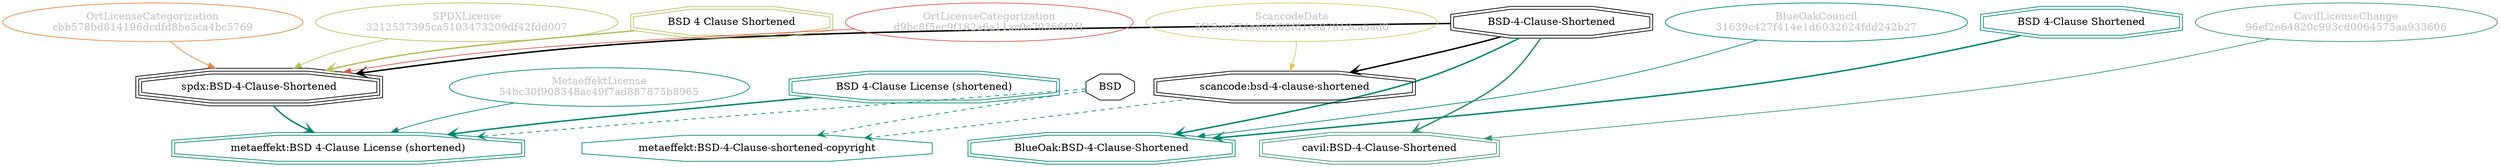 strict digraph {
    node [shape=box];
    graph [splines=curved];
    527 [label="SPDXLicense\n3212537395ca5103473209df42fdd007"
        ,fontcolor=gray
        ,color="#b8bf62"
        ,fillcolor="beige;1"
        ,shape=ellipse];
    528 [label="spdx:BSD-4-Clause-Shortened"
        ,shape=tripleoctagon];
    529 [label="BSD-4-Clause-Shortened"
        ,shape=doubleoctagon];
    530 [label="BSD 4 Clause Shortened"
        ,color="#b8bf62"
        ,shape=doubleoctagon];
    5935 [label=BSD,shape=octagon];
    8812 [label="BlueOakCouncil\n31639c427f414e1d6032624fdd242b27"
         ,fontcolor=gray
         ,color="#00876c"
         ,fillcolor="beige;1"
         ,shape=ellipse];
    8813 [label="BlueOak:BSD-4-Clause-Shortened"
         ,color="#00876c"
         ,shape=doubleoctagon];
    8814 [label="BSD 4-Clause Shortened"
         ,color="#00876c"
         ,shape=doubleoctagon];
    12852 [label="ScancodeData\n5f15ae534ea01f08fd1ce87813ca5ad0"
          ,fontcolor=gray
          ,color="#dac767"
          ,fillcolor="beige;1"
          ,shape=ellipse];
    12853 [label="scancode:bsd-4-clause-shortened"
          ,shape=doubleoctagon];
    28634 [label="OrtLicenseCategorization\nd9bc8f5ec9f182a6a11ac0c79366f3f1"
          ,fontcolor=gray
          ,color="#dc574a"
          ,fillcolor="beige;1"
          ,shape=ellipse];
    35483 [label="OrtLicenseCategorization\ncbb578bd814196dcdfd8be5ca4bc5769"
          ,fontcolor=gray
          ,color="#e18745"
          ,fillcolor="beige;1"
          ,shape=ellipse];
    36598 [label="CavilLicenseChange\n96ef2e64820c993cd0064575aa933606"
          ,fontcolor=gray
          ,color="#379469"
          ,fillcolor="beige;1"
          ,shape=ellipse];
    36599 [label="cavil:BSD-4-Clause-Shortened"
          ,color="#379469"
          ,shape=doubleoctagon];
    39346 [label="metaeffekt:BSD-4-Clause-shortened-copyright"
          ,color="#00876c"
          ,shape=octagon];
    39350 [label="MetaeffektLicense\n54bc30f908348ac49f7ad887875b8965"
          ,fontcolor=gray
          ,color="#00876c"
          ,fillcolor="beige;1"
          ,shape=ellipse];
    39351 [label="metaeffekt:BSD 4-Clause License (shortened)"
          ,color="#00876c"
          ,shape=doubleoctagon];
    39352 [label="BSD 4-Clause License (shortened)"
          ,color="#00876c"
          ,shape=doubleoctagon];
    527 -> 528 [weight=0.5
               ,color="#b8bf62"];
    528 -> 39351 [style=bold
                 ,arrowhead=vee
                 ,weight=0.7
                 ,color="#00876c"];
    529 -> 528 [style=bold
               ,arrowhead=vee
               ,weight=0.7];
    529 -> 8813 [style=bold
                ,arrowhead=vee
                ,weight=0.7
                ,color="#00876c"];
    529 -> 12853 [style=bold
                 ,arrowhead=vee
                 ,weight=0.7];
    529 -> 36599 [style=bold
                 ,arrowhead=vee
                 ,weight=0.7
                 ,color="#379469"];
    529 -> 36599 [style=bold
                 ,arrowhead=vee
                 ,weight=0.7
                 ,color="#379469"];
    530 -> 528 [style=bold
               ,arrowhead=vee
               ,weight=0.7
               ,color="#b8bf62"];
    5935 -> 39346 [style=dashed
                  ,arrowhead=vee
                  ,weight=0.5
                  ,color="#00876c"];
    5935 -> 39351 [style=dashed
                  ,arrowhead=vee
                  ,weight=0.5
                  ,color="#00876c"];
    8812 -> 8813 [weight=0.5
                 ,color="#00876c"];
    8814 -> 8813 [style=bold
                 ,arrowhead=vee
                 ,weight=0.7
                 ,color="#00876c"];
    12852 -> 12853 [weight=0.5
                   ,color="#dac767"];
    12853 -> 39346 [style=dashed
                   ,arrowhead=vee
                   ,weight=0.5
                   ,color="#00876c"];
    28634 -> 528 [weight=0.5
                 ,color="#dc574a"];
    35483 -> 528 [weight=0.5
                 ,color="#e18745"];
    36598 -> 36599 [weight=0.5
                   ,color="#379469"];
    39350 -> 39351 [weight=0.5
                   ,color="#00876c"];
    39352 -> 39351 [style=bold
                   ,arrowhead=vee
                   ,weight=0.7
                   ,color="#00876c"];
}
